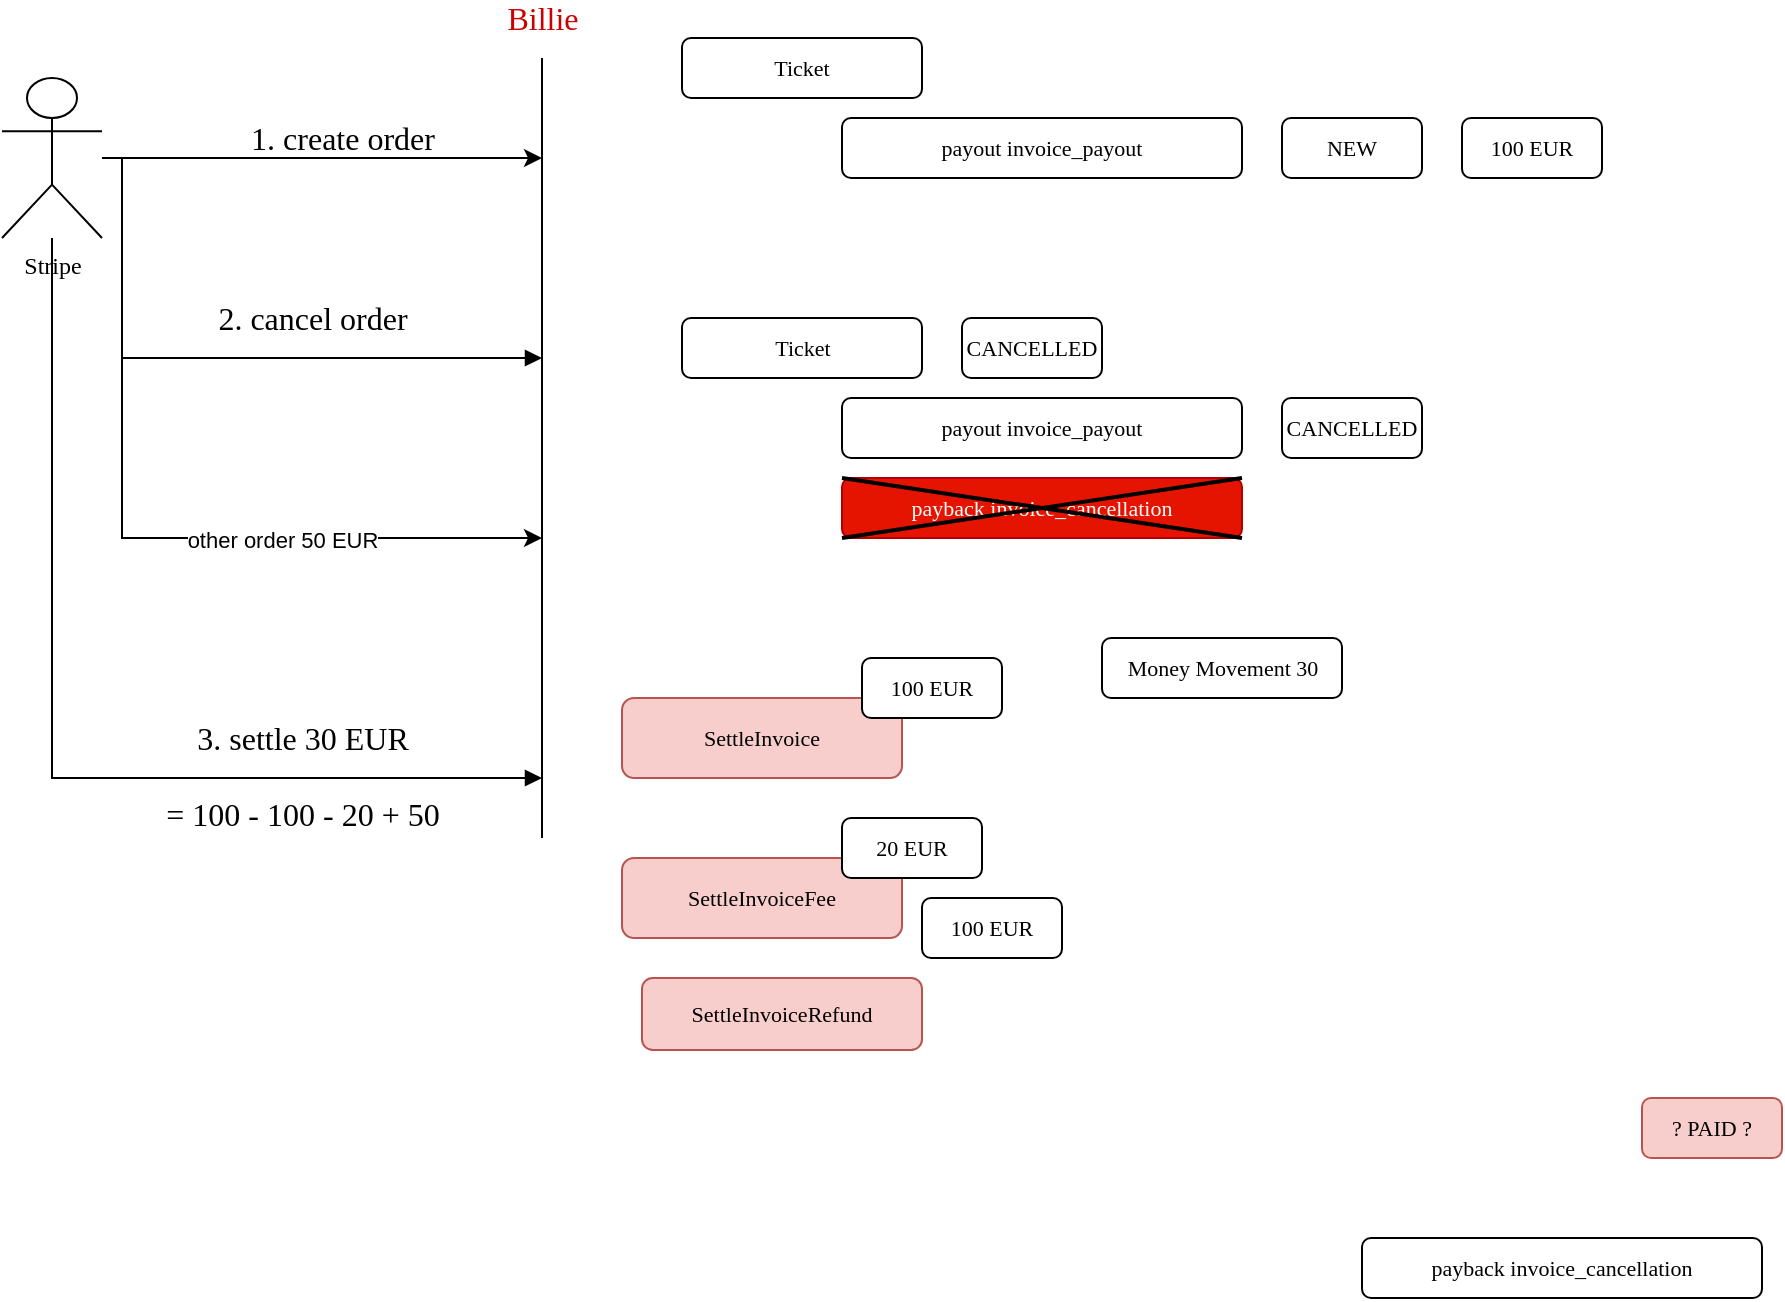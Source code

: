 <mxfile version="24.7.7">
  <diagram name="stripe-cancellation" id="9vGnXSZMH_29Q0xs7oXf">
    <mxGraphModel dx="694" dy="574" grid="1" gridSize="10" guides="1" tooltips="1" connect="1" arrows="1" fold="1" page="1" pageScale="1" pageWidth="827" pageHeight="1169" math="0" shadow="0">
      <root>
        <mxCell id="0" />
        <mxCell id="1" parent="0" />
        <mxCell id="U37dJyql8euISiIfU0h9-1" style="edgeStyle=orthogonalEdgeStyle;rounded=0;orthogonalLoop=1;jettySize=auto;html=1;fontFamily=Source Code Pro;fontSource=https%3A%2F%2Ffonts.googleapis.com%2Fcss%3Ffamily%3DSource%2BCode%2BPro;labelBackgroundColor=none;fontColor=default;" parent="1" source="U37dJyql8euISiIfU0h9-7" edge="1">
          <mxGeometry relative="1" as="geometry">
            <mxPoint x="280" y="90" as="targetPoint" />
          </mxGeometry>
        </mxCell>
        <mxCell id="U37dJyql8euISiIfU0h9-2" value="1. create order" style="edgeLabel;html=1;align=center;verticalAlign=middle;resizable=0;points=[];fontFamily=Source Code Pro;fontSource=https%3A%2F%2Ffonts.googleapis.com%2Fcss%3Ffamily%3DSource%2BCode%2BPro;labelBackgroundColor=none;fontSize=16;" parent="U37dJyql8euISiIfU0h9-1" vertex="1" connectable="0">
          <mxGeometry x="-0.573" relative="1" as="geometry">
            <mxPoint x="73" y="-10" as="offset" />
          </mxGeometry>
        </mxCell>
        <mxCell id="U37dJyql8euISiIfU0h9-3" style="edgeStyle=orthogonalEdgeStyle;shape=connector;rounded=0;orthogonalLoop=1;jettySize=auto;html=1;strokeColor=default;align=center;verticalAlign=middle;fontFamily=Source Code Pro;fontSource=https%3A%2F%2Ffonts.googleapis.com%2Fcss%3Ffamily%3DSource%2BCode%2BPro;fontSize=11;fontColor=default;labelBackgroundColor=none;endArrow=block;endFill=1;" parent="1" source="U37dJyql8euISiIfU0h9-7" edge="1">
          <mxGeometry relative="1" as="geometry">
            <mxPoint x="280" y="190" as="targetPoint" />
            <Array as="points">
              <mxPoint x="70" y="90" />
              <mxPoint x="70" y="190" />
            </Array>
          </mxGeometry>
        </mxCell>
        <mxCell id="U37dJyql8euISiIfU0h9-4" value="2. cancel order" style="edgeLabel;html=1;align=center;verticalAlign=middle;resizable=0;points=[];fontFamily=Source Code Pro;fontSource=https%3A%2F%2Ffonts.googleapis.com%2Fcss%3Ffamily%3DSource%2BCode%2BPro;fontSize=16;fontColor=default;labelBackgroundColor=none;" parent="U37dJyql8euISiIfU0h9-3" vertex="1" connectable="0">
          <mxGeometry x="0.216" relative="1" as="geometry">
            <mxPoint x="10" y="-20" as="offset" />
          </mxGeometry>
        </mxCell>
        <mxCell id="U37dJyql8euISiIfU0h9-5" style="edgeStyle=orthogonalEdgeStyle;shape=connector;rounded=0;orthogonalLoop=1;jettySize=auto;html=1;strokeColor=default;align=center;verticalAlign=middle;fontFamily=Source Code Pro;fontSource=https%3A%2F%2Ffonts.googleapis.com%2Fcss%3Ffamily%3DSource%2BCode%2BPro;fontSize=11;fontColor=default;labelBackgroundColor=none;endArrow=block;endFill=1;" parent="1" source="U37dJyql8euISiIfU0h9-7" edge="1">
          <mxGeometry relative="1" as="geometry">
            <mxPoint x="280" y="400" as="targetPoint" />
            <Array as="points">
              <mxPoint x="35" y="400" />
            </Array>
          </mxGeometry>
        </mxCell>
        <mxCell id="U37dJyql8euISiIfU0h9-6" value="3. settle 30 EUR&lt;div&gt;&lt;br&gt;&lt;/div&gt;&lt;div&gt;= 100 - 100 - 20 + 50&lt;/div&gt;" style="edgeLabel;html=1;align=center;verticalAlign=middle;resizable=0;points=[];fontFamily=Source Code Pro;fontSource=https%3A%2F%2Ffonts.googleapis.com%2Fcss%3Ffamily%3DSource%2BCode%2BPro;fontSize=16;fontColor=default;labelBackgroundColor=none;" parent="U37dJyql8euISiIfU0h9-5" vertex="1" connectable="0">
          <mxGeometry x="0.336" y="1" relative="1" as="geometry">
            <mxPoint x="51" as="offset" />
          </mxGeometry>
        </mxCell>
        <mxCell id="fJSgLH0tlg2fPkt6Yu9f-1" style="edgeStyle=orthogonalEdgeStyle;rounded=0;orthogonalLoop=1;jettySize=auto;html=1;" parent="1" source="U37dJyql8euISiIfU0h9-7" edge="1">
          <mxGeometry relative="1" as="geometry">
            <mxPoint x="280" y="280" as="targetPoint" />
            <Array as="points">
              <mxPoint x="70" y="90" />
              <mxPoint x="70" y="280" />
            </Array>
          </mxGeometry>
        </mxCell>
        <mxCell id="fJSgLH0tlg2fPkt6Yu9f-2" value="other order 50 EUR" style="edgeLabel;html=1;align=center;verticalAlign=middle;resizable=0;points=[];" parent="fJSgLH0tlg2fPkt6Yu9f-1" vertex="1" connectable="0">
          <mxGeometry x="0.369" y="-1" relative="1" as="geometry">
            <mxPoint x="-1" as="offset" />
          </mxGeometry>
        </mxCell>
        <mxCell id="U37dJyql8euISiIfU0h9-7" value="Stripe" style="shape=umlActor;verticalLabelPosition=bottom;verticalAlign=top;html=1;outlineConnect=0;fontFamily=Source Code Pro;fontSource=https%3A%2F%2Ffonts.googleapis.com%2Fcss%3Ffamily%3DSource%2BCode%2BPro;labelBackgroundColor=none;" parent="1" vertex="1">
          <mxGeometry x="10" y="50" width="50" height="80" as="geometry" />
        </mxCell>
        <mxCell id="U37dJyql8euISiIfU0h9-8" value="" style="endArrow=none;html=1;rounded=0;fontFamily=Source Code Pro;fontSource=https%3A%2F%2Ffonts.googleapis.com%2Fcss%3Ffamily%3DSource%2BCode%2BPro;labelBackgroundColor=none;fontColor=default;" parent="1" edge="1">
          <mxGeometry width="50" height="50" relative="1" as="geometry">
            <mxPoint x="280" y="430" as="sourcePoint" />
            <mxPoint x="280" y="40" as="targetPoint" />
            <Array as="points" />
          </mxGeometry>
        </mxCell>
        <mxCell id="U37dJyql8euISiIfU0h9-9" value="Billie" style="edgeLabel;html=1;align=center;verticalAlign=middle;resizable=0;points=[];labelBackgroundColor=none;fontFamily=Source Code Pro;fontSource=https%3A%2F%2Ffonts.googleapis.com%2Fcss%3Ffamily%3DSource%2BCode%2BPro;fontSize=16;fontColor=#CC0000;" parent="U37dJyql8euISiIfU0h9-8" vertex="1" connectable="0">
          <mxGeometry x="-0.594" y="1" relative="1" as="geometry">
            <mxPoint x="1" y="-331" as="offset" />
          </mxGeometry>
        </mxCell>
        <mxCell id="U37dJyql8euISiIfU0h9-10" value="Ticket" style="rounded=1;html=1;fontFamily=Source Code Pro;fontSource=https%3A%2F%2Ffonts.googleapis.com%2Fcss%3Ffamily%3DSource%2BCode%2BPro;fontSize=11;fontColor=default;labelBackgroundColor=none;" parent="1" vertex="1">
          <mxGeometry x="350" y="170" width="120" height="30" as="geometry" />
        </mxCell>
        <mxCell id="U37dJyql8euISiIfU0h9-11" value="payback&amp;nbsp;invoice_cancellation" style="rounded=1;whiteSpace=wrap;html=1;fontFamily=Source Code Pro;fontSource=https%3A%2F%2Ffonts.googleapis.com%2Fcss%3Ffamily%3DSource%2BCode%2BPro;fontSize=11;fontColor=#ffffff;labelBackgroundColor=none;fillColor=#e51400;strokeColor=#B20000;" parent="1" vertex="1">
          <mxGeometry x="430" y="250" width="200" height="30" as="geometry" />
        </mxCell>
        <mxCell id="U37dJyql8euISiIfU0h9-12" value="payout invoice_payout" style="rounded=1;whiteSpace=wrap;html=1;fontFamily=Source Code Pro;fontSource=https%3A%2F%2Ffonts.googleapis.com%2Fcss%3Ffamily%3DSource%2BCode%2BPro;fontSize=11;fontColor=default;labelBackgroundColor=none;" parent="1" vertex="1">
          <mxGeometry x="430" y="70" width="200" height="30" as="geometry" />
        </mxCell>
        <mxCell id="U37dJyql8euISiIfU0h9-13" value="NEW" style="rounded=1;whiteSpace=wrap;html=1;fontFamily=Source Code Pro;fontSource=https%3A%2F%2Ffonts.googleapis.com%2Fcss%3Ffamily%3DSource%2BCode%2BPro;fontSize=11;fontColor=default;labelBackgroundColor=none;" parent="1" vertex="1">
          <mxGeometry x="650" y="70" width="70" height="30" as="geometry" />
        </mxCell>
        <mxCell id="U37dJyql8euISiIfU0h9-14" value="payout invoice_payout" style="rounded=1;whiteSpace=wrap;html=1;fontFamily=Source Code Pro;fontSource=https%3A%2F%2Ffonts.googleapis.com%2Fcss%3Ffamily%3DSource%2BCode%2BPro;fontSize=11;fontColor=default;labelBackgroundColor=none;" parent="1" vertex="1">
          <mxGeometry x="430" y="210" width="200" height="30" as="geometry" />
        </mxCell>
        <mxCell id="U37dJyql8euISiIfU0h9-15" value="CANCELLED" style="rounded=1;whiteSpace=wrap;html=1;fontFamily=Source Code Pro;fontSource=https%3A%2F%2Ffonts.googleapis.com%2Fcss%3Ffamily%3DSource%2BCode%2BPro;fontSize=11;fontColor=default;labelBackgroundColor=none;" parent="1" vertex="1">
          <mxGeometry x="650" y="210" width="70" height="30" as="geometry" />
        </mxCell>
        <mxCell id="U37dJyql8euISiIfU0h9-16" value="SettleInvoiceRefund" style="rounded=1;whiteSpace=wrap;html=1;strokeColor=#b85450;align=center;verticalAlign=middle;fontFamily=Source Code Pro;fontSource=https%3A%2F%2Ffonts.googleapis.com%2Fcss%3Ffamily%3DSource%2BCode%2BPro;fontSize=11;labelBackgroundColor=none;fillColor=#f8cecc;" parent="1" vertex="1">
          <mxGeometry x="330" y="500" width="140" height="36" as="geometry" />
        </mxCell>
        <mxCell id="U37dJyql8euISiIfU0h9-17" value="payback&amp;nbsp;invoice_cancellation" style="rounded=1;whiteSpace=wrap;html=1;fontFamily=Source Code Pro;fontSource=https%3A%2F%2Ffonts.googleapis.com%2Fcss%3Ffamily%3DSource%2BCode%2BPro;fontSize=11;fontColor=default;labelBackgroundColor=none;" parent="1" vertex="1">
          <mxGeometry x="690" y="630" width="200" height="30" as="geometry" />
        </mxCell>
        <mxCell id="U37dJyql8euISiIfU0h9-18" value="? PAID ?" style="rounded=1;whiteSpace=wrap;html=1;fontFamily=Source Code Pro;fontSource=https%3A%2F%2Ffonts.googleapis.com%2Fcss%3Ffamily%3DSource%2BCode%2BPro;fontSize=11;labelBackgroundColor=none;fillColor=#f8cecc;strokeColor=#b85450;" parent="1" vertex="1">
          <mxGeometry x="830" y="560" width="70" height="30" as="geometry" />
        </mxCell>
        <mxCell id="U37dJyql8euISiIfU0h9-19" value="Ticket" style="rounded=1;whiteSpace=wrap;html=1;fontFamily=Source Code Pro;fontSource=https%3A%2F%2Ffonts.googleapis.com%2Fcss%3Ffamily%3DSource%2BCode%2BPro;fontSize=11;fontColor=default;labelBackgroundColor=none;" parent="1" vertex="1">
          <mxGeometry x="350" y="30" width="120" height="30" as="geometry" />
        </mxCell>
        <mxCell id="U37dJyql8euISiIfU0h9-20" value="CANCELLED" style="rounded=1;whiteSpace=wrap;html=1;fontFamily=Source Code Pro;fontSource=https%3A%2F%2Ffonts.googleapis.com%2Fcss%3Ffamily%3DSource%2BCode%2BPro;fontSize=11;fontColor=default;labelBackgroundColor=none;" parent="1" vertex="1">
          <mxGeometry x="490" y="170" width="70" height="30" as="geometry" />
        </mxCell>
        <mxCell id="U37dJyql8euISiIfU0h9-21" value="" style="endArrow=none;html=1;rounded=0;entryX=1;entryY=0;entryDx=0;entryDy=0;exitX=0;exitY=1;exitDx=0;exitDy=0;strokeWidth=2;" parent="1" source="U37dJyql8euISiIfU0h9-11" target="U37dJyql8euISiIfU0h9-11" edge="1">
          <mxGeometry width="50" height="50" relative="1" as="geometry">
            <mxPoint x="430" y="310" as="sourcePoint" />
            <mxPoint x="480" y="260" as="targetPoint" />
          </mxGeometry>
        </mxCell>
        <mxCell id="U37dJyql8euISiIfU0h9-22" value="" style="endArrow=none;html=1;rounded=0;exitX=0;exitY=0;exitDx=0;exitDy=0;entryX=1;entryY=1;entryDx=0;entryDy=0;strokeWidth=2;" parent="1" source="U37dJyql8euISiIfU0h9-11" target="U37dJyql8euISiIfU0h9-11" edge="1">
          <mxGeometry width="50" height="50" relative="1" as="geometry">
            <mxPoint x="430" y="310" as="sourcePoint" />
            <mxPoint x="480" y="260" as="targetPoint" />
          </mxGeometry>
        </mxCell>
        <mxCell id="U37dJyql8euISiIfU0h9-23" value="100 EUR" style="rounded=1;whiteSpace=wrap;html=1;fontFamily=Source Code Pro;fontSource=https%3A%2F%2Ffonts.googleapis.com%2Fcss%3Ffamily%3DSource%2BCode%2BPro;fontSize=11;fontColor=default;labelBackgroundColor=none;" parent="1" vertex="1">
          <mxGeometry x="740" y="70" width="70" height="30" as="geometry" />
        </mxCell>
        <mxCell id="U37dJyql8euISiIfU0h9-24" value="SettleInvoice" style="rounded=1;whiteSpace=wrap;html=1;strokeColor=#b85450;align=center;verticalAlign=middle;fontFamily=Source Code Pro;fontSource=https%3A%2F%2Ffonts.googleapis.com%2Fcss%3Ffamily%3DSource%2BCode%2BPro;fontSize=11;labelBackgroundColor=none;fillColor=#f8cecc;" parent="1" vertex="1">
          <mxGeometry x="320" y="360" width="140" height="40" as="geometry" />
        </mxCell>
        <mxCell id="U37dJyql8euISiIfU0h9-25" value="SettleInvoiceFee" style="rounded=1;whiteSpace=wrap;html=1;strokeColor=#b85450;align=center;verticalAlign=middle;fontFamily=Source Code Pro;fontSource=https%3A%2F%2Ffonts.googleapis.com%2Fcss%3Ffamily%3DSource%2BCode%2BPro;fontSize=11;labelBackgroundColor=none;fillColor=#f8cecc;" parent="1" vertex="1">
          <mxGeometry x="320" y="440" width="140" height="40" as="geometry" />
        </mxCell>
        <mxCell id="U37dJyql8euISiIfU0h9-26" value="20 EUR" style="rounded=1;whiteSpace=wrap;html=1;fontFamily=Source Code Pro;fontSource=https%3A%2F%2Ffonts.googleapis.com%2Fcss%3Ffamily%3DSource%2BCode%2BPro;fontSize=11;fontColor=default;labelBackgroundColor=none;" parent="1" vertex="1">
          <mxGeometry x="430" y="420" width="70" height="30" as="geometry" />
        </mxCell>
        <mxCell id="U37dJyql8euISiIfU0h9-27" value="100 EUR" style="rounded=1;whiteSpace=wrap;html=1;fontFamily=Source Code Pro;fontSource=https%3A%2F%2Ffonts.googleapis.com%2Fcss%3Ffamily%3DSource%2BCode%2BPro;fontSize=11;fontColor=default;labelBackgroundColor=none;" parent="1" vertex="1">
          <mxGeometry x="470" y="460" width="70" height="30" as="geometry" />
        </mxCell>
        <mxCell id="U37dJyql8euISiIfU0h9-28" value="100 EUR" style="rounded=1;whiteSpace=wrap;html=1;fontFamily=Source Code Pro;fontSource=https%3A%2F%2Ffonts.googleapis.com%2Fcss%3Ffamily%3DSource%2BCode%2BPro;fontSize=11;fontColor=default;labelBackgroundColor=none;" parent="1" vertex="1">
          <mxGeometry x="440" y="340" width="70" height="30" as="geometry" />
        </mxCell>
        <mxCell id="fJSgLH0tlg2fPkt6Yu9f-4" value="Money Movement 30" style="rounded=1;html=1;fontFamily=Source Code Pro;fontSource=https://fonts.googleapis.com/css?family=Source+Code+Pro;fontSize=11;fontColor=default;labelBackgroundColor=none;" parent="1" vertex="1">
          <mxGeometry x="560" y="330" width="120" height="30" as="geometry" />
        </mxCell>
      </root>
    </mxGraphModel>
  </diagram>
</mxfile>
